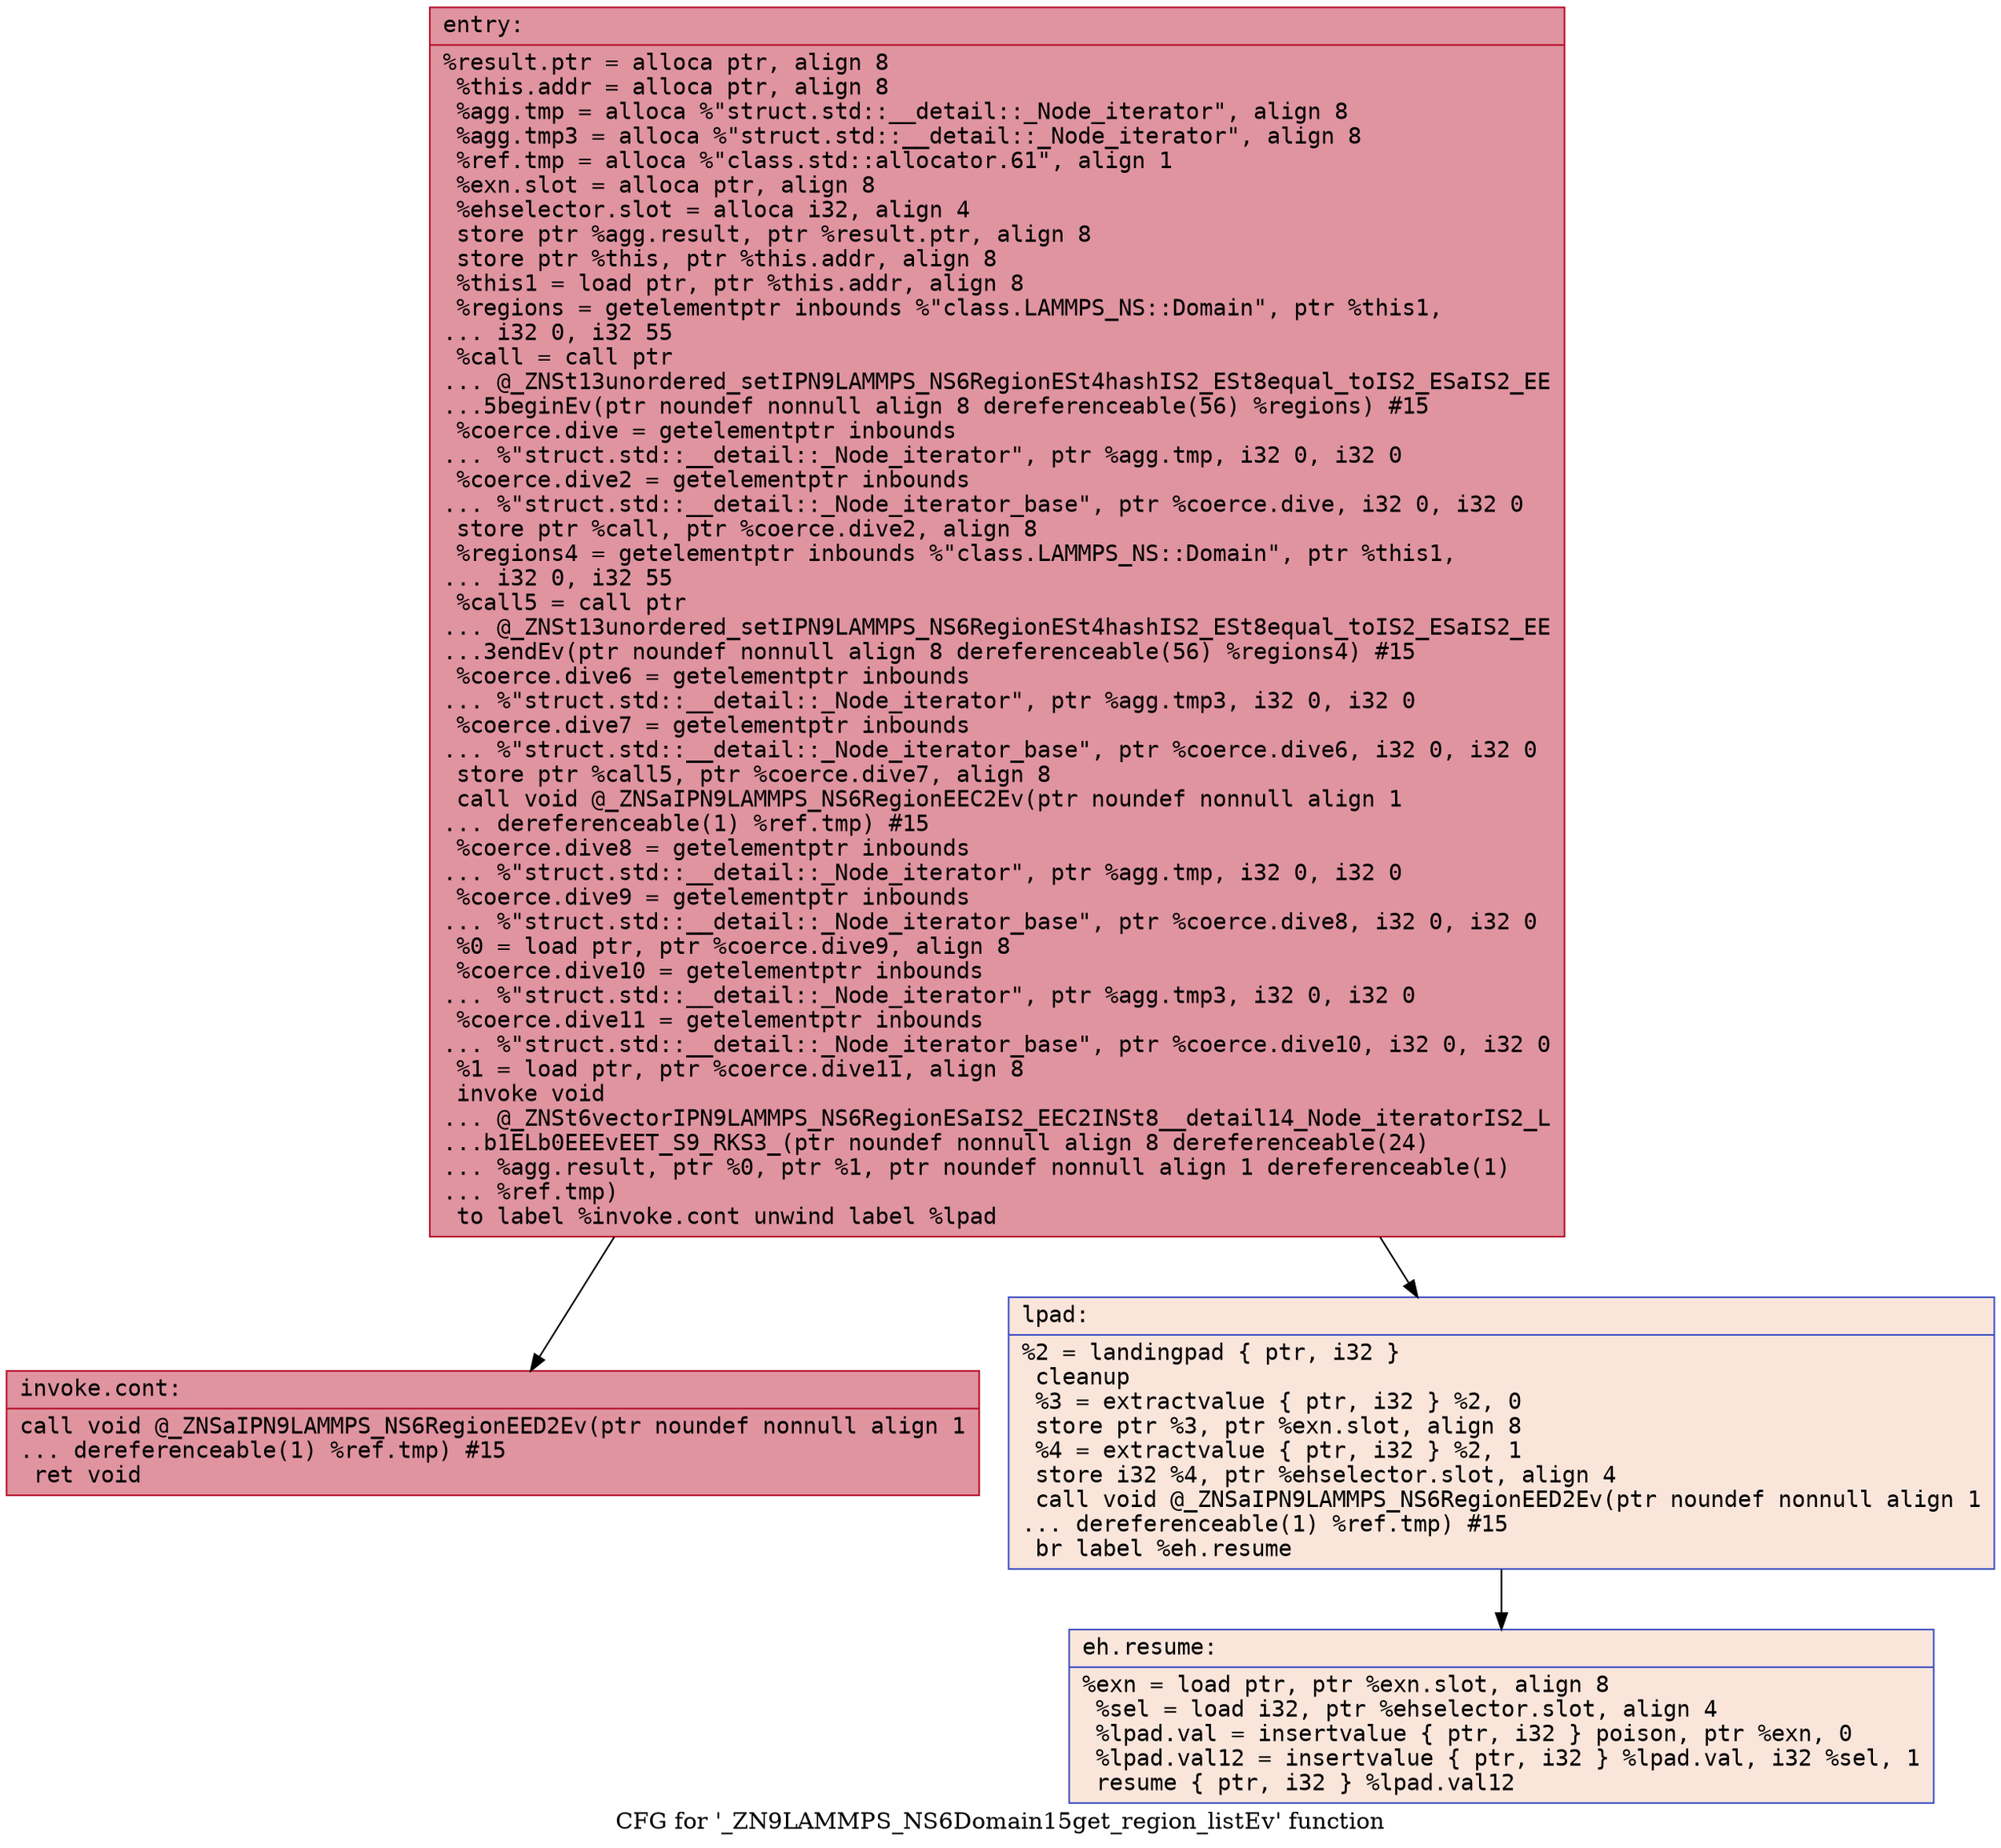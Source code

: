 digraph "CFG for '_ZN9LAMMPS_NS6Domain15get_region_listEv' function" {
	label="CFG for '_ZN9LAMMPS_NS6Domain15get_region_listEv' function";

	Node0x561837df6050 [shape=record,color="#b70d28ff", style=filled, fillcolor="#b70d2870" fontname="Courier",label="{entry:\l|  %result.ptr = alloca ptr, align 8\l  %this.addr = alloca ptr, align 8\l  %agg.tmp = alloca %\"struct.std::__detail::_Node_iterator\", align 8\l  %agg.tmp3 = alloca %\"struct.std::__detail::_Node_iterator\", align 8\l  %ref.tmp = alloca %\"class.std::allocator.61\", align 1\l  %exn.slot = alloca ptr, align 8\l  %ehselector.slot = alloca i32, align 4\l  store ptr %agg.result, ptr %result.ptr, align 8\l  store ptr %this, ptr %this.addr, align 8\l  %this1 = load ptr, ptr %this.addr, align 8\l  %regions = getelementptr inbounds %\"class.LAMMPS_NS::Domain\", ptr %this1,\l... i32 0, i32 55\l  %call = call ptr\l... @_ZNSt13unordered_setIPN9LAMMPS_NS6RegionESt4hashIS2_ESt8equal_toIS2_ESaIS2_EE\l...5beginEv(ptr noundef nonnull align 8 dereferenceable(56) %regions) #15\l  %coerce.dive = getelementptr inbounds\l... %\"struct.std::__detail::_Node_iterator\", ptr %agg.tmp, i32 0, i32 0\l  %coerce.dive2 = getelementptr inbounds\l... %\"struct.std::__detail::_Node_iterator_base\", ptr %coerce.dive, i32 0, i32 0\l  store ptr %call, ptr %coerce.dive2, align 8\l  %regions4 = getelementptr inbounds %\"class.LAMMPS_NS::Domain\", ptr %this1,\l... i32 0, i32 55\l  %call5 = call ptr\l... @_ZNSt13unordered_setIPN9LAMMPS_NS6RegionESt4hashIS2_ESt8equal_toIS2_ESaIS2_EE\l...3endEv(ptr noundef nonnull align 8 dereferenceable(56) %regions4) #15\l  %coerce.dive6 = getelementptr inbounds\l... %\"struct.std::__detail::_Node_iterator\", ptr %agg.tmp3, i32 0, i32 0\l  %coerce.dive7 = getelementptr inbounds\l... %\"struct.std::__detail::_Node_iterator_base\", ptr %coerce.dive6, i32 0, i32 0\l  store ptr %call5, ptr %coerce.dive7, align 8\l  call void @_ZNSaIPN9LAMMPS_NS6RegionEEC2Ev(ptr noundef nonnull align 1\l... dereferenceable(1) %ref.tmp) #15\l  %coerce.dive8 = getelementptr inbounds\l... %\"struct.std::__detail::_Node_iterator\", ptr %agg.tmp, i32 0, i32 0\l  %coerce.dive9 = getelementptr inbounds\l... %\"struct.std::__detail::_Node_iterator_base\", ptr %coerce.dive8, i32 0, i32 0\l  %0 = load ptr, ptr %coerce.dive9, align 8\l  %coerce.dive10 = getelementptr inbounds\l... %\"struct.std::__detail::_Node_iterator\", ptr %agg.tmp3, i32 0, i32 0\l  %coerce.dive11 = getelementptr inbounds\l... %\"struct.std::__detail::_Node_iterator_base\", ptr %coerce.dive10, i32 0, i32 0\l  %1 = load ptr, ptr %coerce.dive11, align 8\l  invoke void\l... @_ZNSt6vectorIPN9LAMMPS_NS6RegionESaIS2_EEC2INSt8__detail14_Node_iteratorIS2_L\l...b1ELb0EEEvEET_S9_RKS3_(ptr noundef nonnull align 8 dereferenceable(24)\l... %agg.result, ptr %0, ptr %1, ptr noundef nonnull align 1 dereferenceable(1)\l... %ref.tmp)\l          to label %invoke.cont unwind label %lpad\l}"];
	Node0x561837df6050 -> Node0x561837df7980[tooltip="entry -> invoke.cont\nProbability 100.00%" ];
	Node0x561837df6050 -> Node0x561837df7a00[tooltip="entry -> lpad\nProbability 0.00%" ];
	Node0x561837df7980 [shape=record,color="#b70d28ff", style=filled, fillcolor="#b70d2870" fontname="Courier",label="{invoke.cont:\l|  call void @_ZNSaIPN9LAMMPS_NS6RegionEED2Ev(ptr noundef nonnull align 1\l... dereferenceable(1) %ref.tmp) #15\l  ret void\l}"];
	Node0x561837df7a00 [shape=record,color="#3d50c3ff", style=filled, fillcolor="#f4c5ad70" fontname="Courier",label="{lpad:\l|  %2 = landingpad \{ ptr, i32 \}\l          cleanup\l  %3 = extractvalue \{ ptr, i32 \} %2, 0\l  store ptr %3, ptr %exn.slot, align 8\l  %4 = extractvalue \{ ptr, i32 \} %2, 1\l  store i32 %4, ptr %ehselector.slot, align 4\l  call void @_ZNSaIPN9LAMMPS_NS6RegionEED2Ev(ptr noundef nonnull align 1\l... dereferenceable(1) %ref.tmp) #15\l  br label %eh.resume\l}"];
	Node0x561837df7a00 -> Node0x561837df8530[tooltip="lpad -> eh.resume\nProbability 100.00%" ];
	Node0x561837df8530 [shape=record,color="#3d50c3ff", style=filled, fillcolor="#f4c5ad70" fontname="Courier",label="{eh.resume:\l|  %exn = load ptr, ptr %exn.slot, align 8\l  %sel = load i32, ptr %ehselector.slot, align 4\l  %lpad.val = insertvalue \{ ptr, i32 \} poison, ptr %exn, 0\l  %lpad.val12 = insertvalue \{ ptr, i32 \} %lpad.val, i32 %sel, 1\l  resume \{ ptr, i32 \} %lpad.val12\l}"];
}
